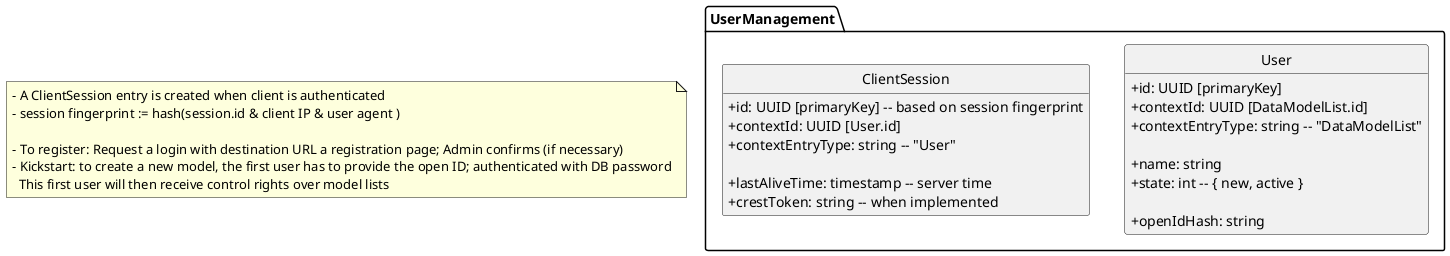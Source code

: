 @startuml
skinparam classAttributeIconSize 0
hide empty members
hide circle

package UserManagement {

class User {
   + id: UUID [primaryKey]
   + contextId: UUID [DataModelList.id]
   + contextEntryType: string -- "DataModelList"

   + name: string
   + state: int -- { new, active }
   
   + openIdHash: string
}

class ClientSession {
   + id: UUID [primaryKey] -- based on session fingerprint
   + contextId: UUID [User.id]
   + contextEntryType: string -- "User"

   + lastAliveTime: timestamp -- server time
   + crestToken: string -- when implemented
}

}

note as note1
   - A ClientSession entry is created when client is authenticated
   - session fingerprint := hash(session.id & client IP & user agent )
   
   - To register: Request a login with destination URL a registration page; Admin confirms (if necessary)
   - Kickstart: to create a new model, the first user has to provide the open ID; authenticated with DB password
     This first user will then receive control rights over model lists 
end note

@enduml
